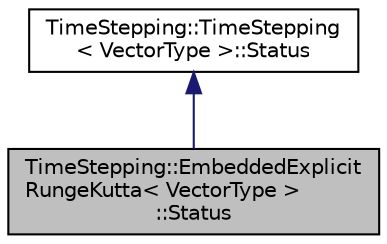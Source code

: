digraph "TimeStepping::EmbeddedExplicitRungeKutta&lt; VectorType &gt;::Status"
{
 // LATEX_PDF_SIZE
  edge [fontname="Helvetica",fontsize="10",labelfontname="Helvetica",labelfontsize="10"];
  node [fontname="Helvetica",fontsize="10",shape=record];
  Node1 [label="TimeStepping::EmbeddedExplicit\lRungeKutta\< VectorType \>\l::Status",height=0.2,width=0.4,color="black", fillcolor="grey75", style="filled", fontcolor="black",tooltip=" "];
  Node2 -> Node1 [dir="back",color="midnightblue",fontsize="10",style="solid",fontname="Helvetica"];
  Node2 [label="TimeStepping::TimeStepping\l\< VectorType \>::Status",height=0.2,width=0.4,color="black", fillcolor="white", style="filled",URL="$structTimeStepping_1_1TimeStepping_1_1Status.html",tooltip=" "];
}

